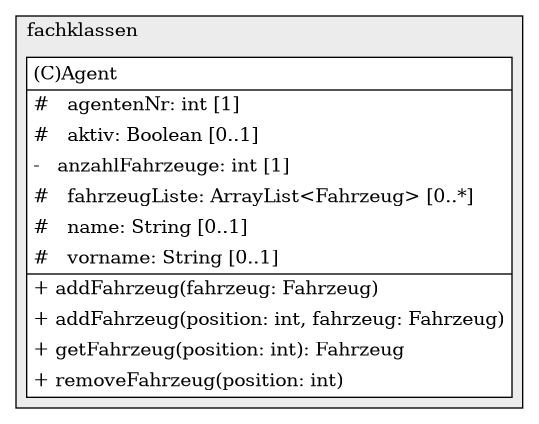 @startuml

/' diagram meta data start
config=StructureConfiguration;
{
  "projectClassification": {
    "searchMode": "OpenProject", // OpenProject, AllProjects
    "includedProjects": "",
    "pathEndKeywords": "*.impl",
    "isClientPath": "",
    "isClientName": "",
    "isTestPath": "",
    "isTestName": "",
    "isMappingPath": "",
    "isMappingName": "",
    "isDataAccessPath": "",
    "isDataAccessName": "",
    "isDataStructurePath": "",
    "isDataStructureName": "",
    "isInterfaceStructuresPath": "",
    "isInterfaceStructuresName": "",
    "isEntryPointPath": "",
    "isEntryPointName": "",
    "treatFinalFieldsAsMandatory": false
  },
  "graphRestriction": {
    "classPackageExcludeFilter": "",
    "classPackageIncludeFilter": "",
    "classNameExcludeFilter": "",
    "classNameIncludeFilter": "",
    "methodNameExcludeFilter": "",
    "methodNameIncludeFilter": "",
    "removeByInheritance": "", // inheritance/annotation based filtering is done in a second step
    "removeByAnnotation": "",
    "removeByClassPackage": "", // cleanup the graph after inheritance/annotation based filtering is done
    "removeByClassName": "",
    "cutMappings": false,
    "cutEnum": true,
    "cutTests": true,
    "cutClient": true,
    "cutDataAccess": false,
    "cutInterfaceStructures": false,
    "cutDataStructures": false,
    "cutGetterAndSetter": true,
    "cutConstructors": true
  },
  "graphTraversal": {
    "forwardDepth": 6,
    "backwardDepth": 6,
    "classPackageExcludeFilter": "",
    "classPackageIncludeFilter": "",
    "classNameExcludeFilter": "",
    "classNameIncludeFilter": "",
    "methodNameExcludeFilter": "",
    "methodNameIncludeFilter": "",
    "hideMappings": false,
    "hideDataStructures": false,
    "hidePrivateMethods": true,
    "hideInterfaceCalls": true, // indirection: implementation -> interface (is hidden) -> implementation
    "onlyShowApplicationEntryPoints": false, // root node is included
    "useMethodCallsForStructureDiagram": "ForwardOnly" // ForwardOnly, BothDirections, No
  },
  "details": {
    "aggregation": "GroupByClass", // ByClass, GroupByClass, None
    "showClassGenericTypes": true,
    "showMethods": true,
    "showMethodParameterNames": true,
    "showMethodParameterTypes": true,
    "showMethodReturnType": true,
    "showPackageLevels": 2,
    "showDetailedClassStructure": true
  },
  "rootClass": "fachklassen.Agent",
  "extensionCallbackMethod": "" // qualified.class.name#methodName - signature: public static String method(String)
}
diagram meta data end '/



digraph g {
    rankdir="TB"
    splines=polyline
    

'nodes 
subgraph cluster_1190612937 { 
   	label=fachklassen
	labeljust=l
	fillcolor="#ececec"
	style=filled
   
   Agent1190612937[
	label=<<TABLE BORDER="1" CELLBORDER="0" CELLPADDING="4" CELLSPACING="0">
<TR><TD ALIGN="LEFT" >(C)Agent</TD></TR>
<HR/>
<TR><TD ALIGN="LEFT" >#   agentenNr: int [1]</TD></TR>
<TR><TD ALIGN="LEFT" >#   aktiv: Boolean [0..1]</TD></TR>
<TR><TD ALIGN="LEFT" >-   anzahlFahrzeuge: int [1]</TD></TR>
<TR><TD ALIGN="LEFT" >#   fahrzeugListe: ArrayList&lt;Fahrzeug&gt; [0..*]</TD></TR>
<TR><TD ALIGN="LEFT" >#   name: String [0..1]</TD></TR>
<TR><TD ALIGN="LEFT" >#   vorname: String [0..1]</TD></TR>
<HR/>
<TR><TD ALIGN="LEFT" >+ addFahrzeug(fahrzeug: Fahrzeug)</TD></TR>
<TR><TD ALIGN="LEFT" >+ addFahrzeug(position: int, fahrzeug: Fahrzeug)</TD></TR>
<TR><TD ALIGN="LEFT" >+ getFahrzeug(position: int): Fahrzeug</TD></TR>
<TR><TD ALIGN="LEFT" >+ removeFahrzeug(position: int)</TD></TR>
</TABLE>>
	style=filled
	margin=0
	shape=plaintext
	fillcolor="#FFFFFF"
];
} 

'edges    

    
}
@enduml